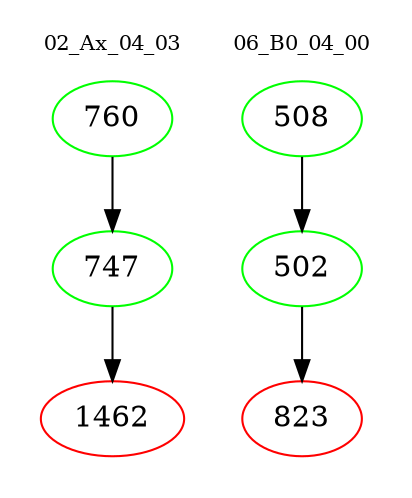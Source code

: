 digraph{
subgraph cluster_0 {
color = white
label = "02_Ax_04_03";
fontsize=10;
T0_760 [label="760", color="green"]
T0_760 -> T0_747 [color="black"]
T0_747 [label="747", color="green"]
T0_747 -> T0_1462 [color="black"]
T0_1462 [label="1462", color="red"]
}
subgraph cluster_1 {
color = white
label = "06_B0_04_00";
fontsize=10;
T1_508 [label="508", color="green"]
T1_508 -> T1_502 [color="black"]
T1_502 [label="502", color="green"]
T1_502 -> T1_823 [color="black"]
T1_823 [label="823", color="red"]
}
}
